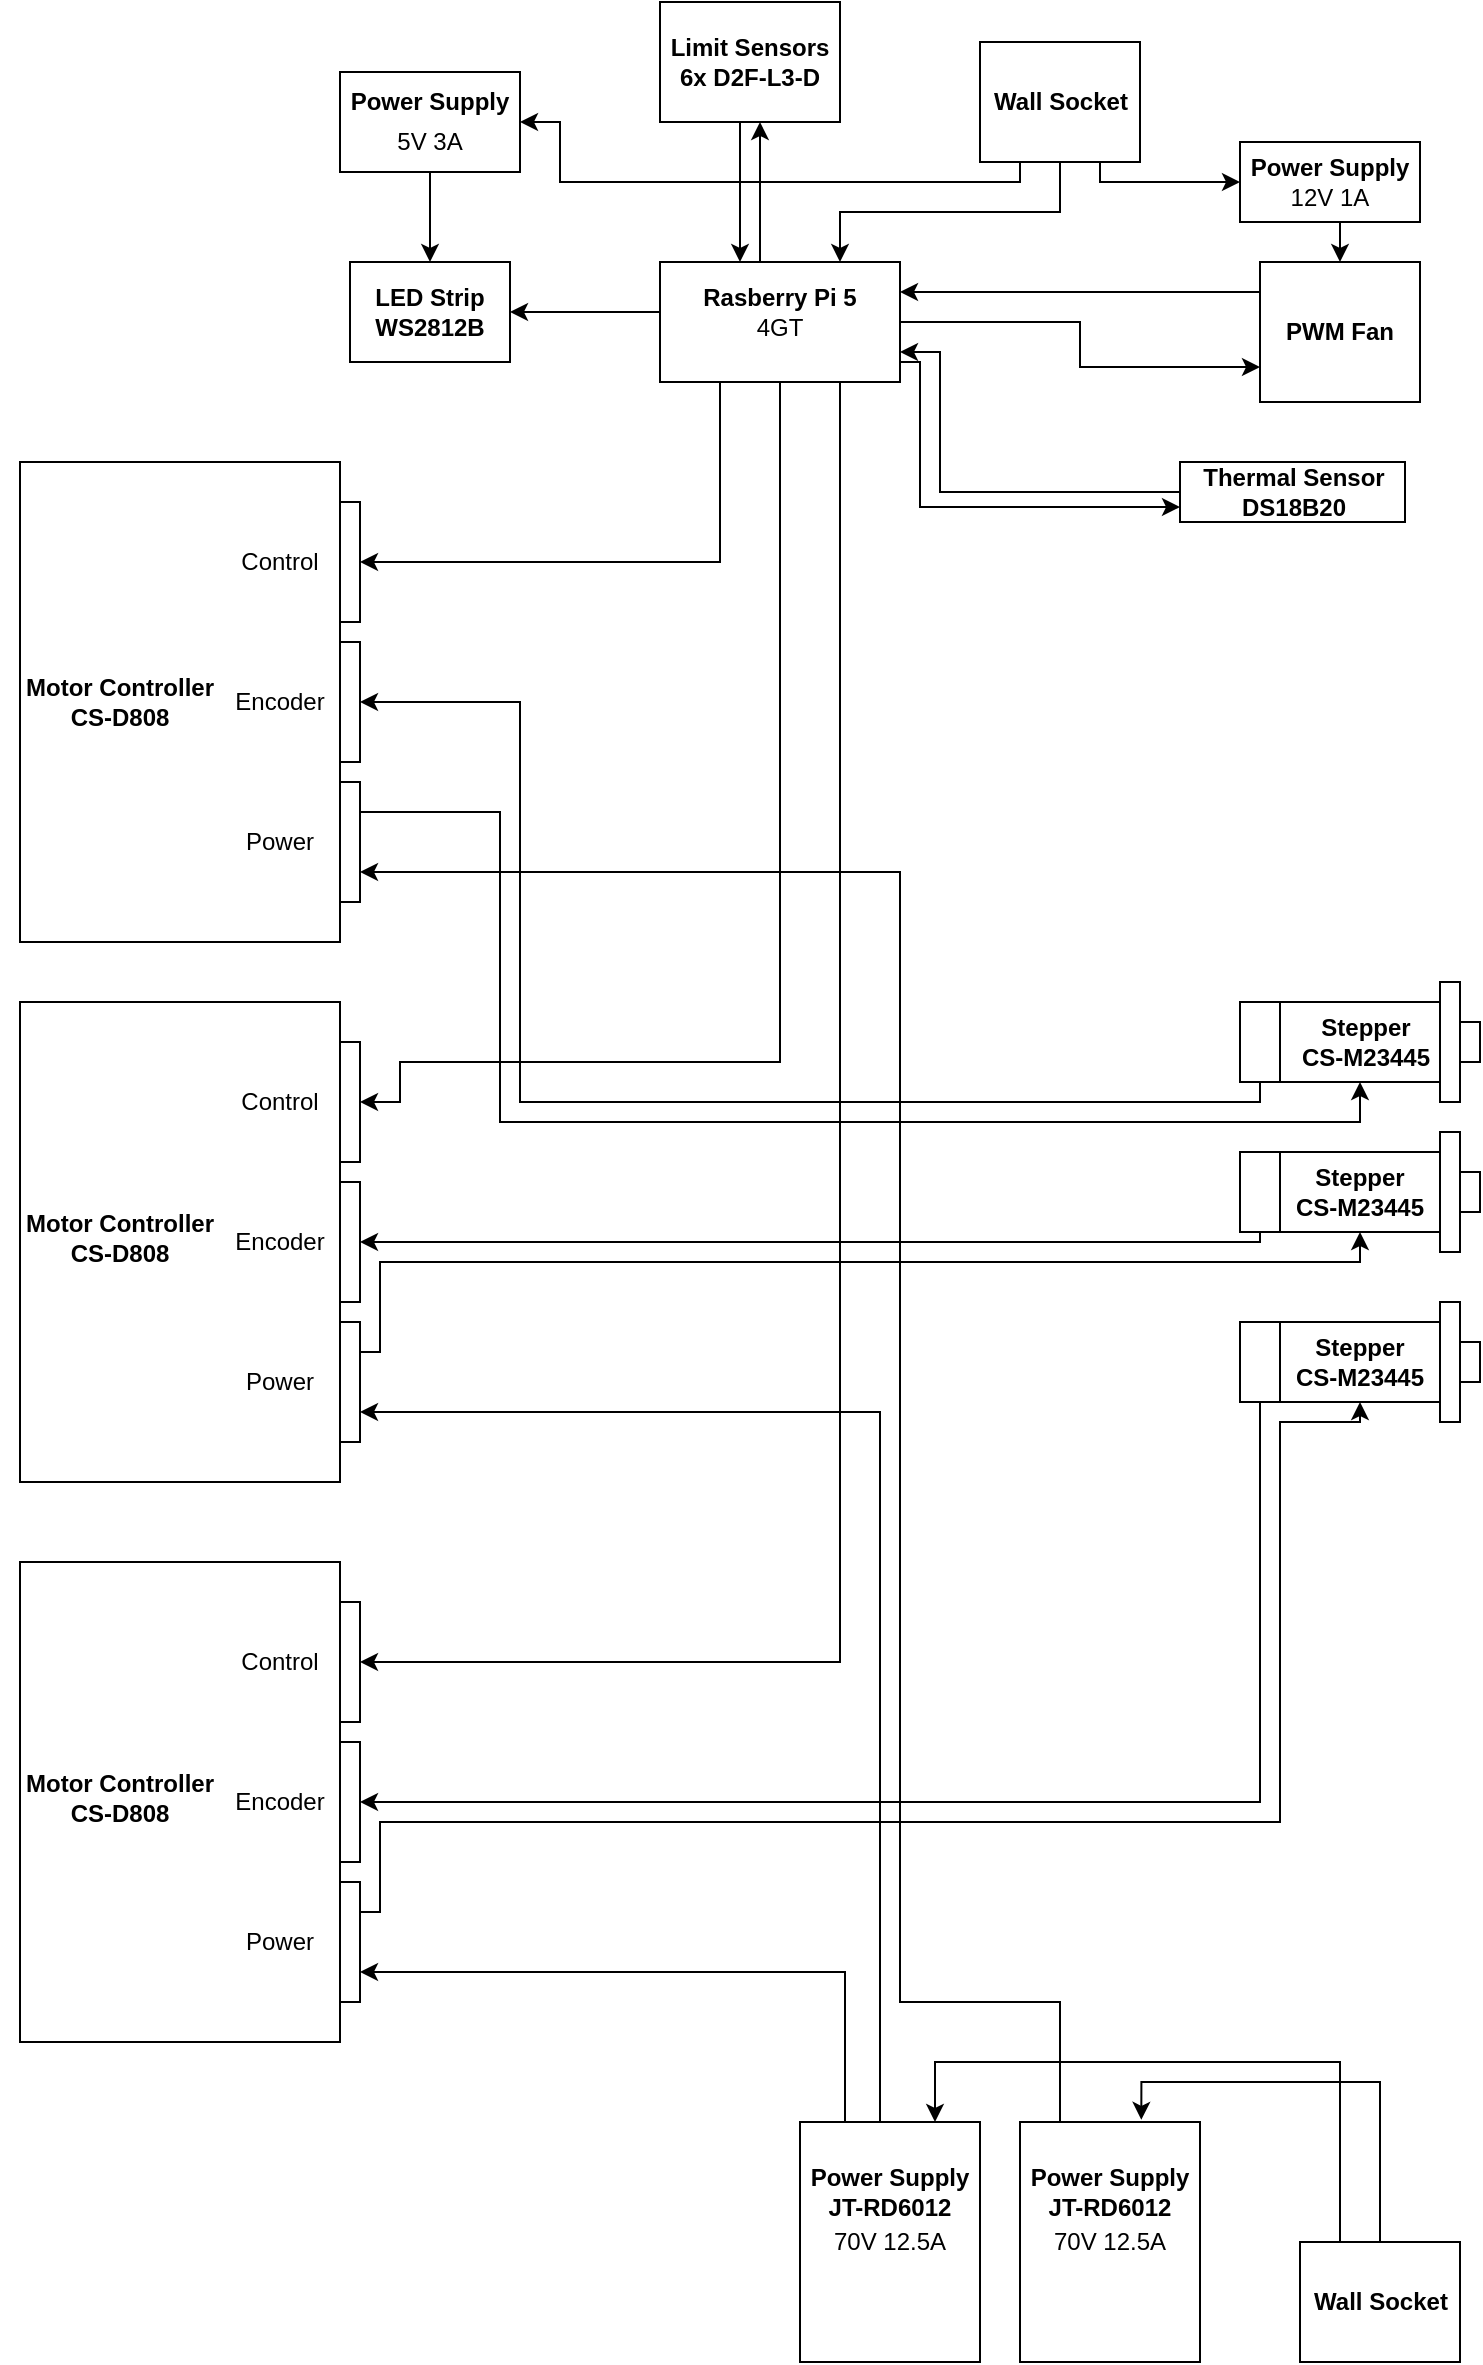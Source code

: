 <mxfile version="26.1.1">
  <diagram name="Sivu-1" id="e-fOtTailPTRln513IDr">
    <mxGraphModel dx="1789" dy="2367" grid="1" gridSize="10" guides="1" tooltips="1" connect="1" arrows="1" fold="1" page="1" pageScale="1" pageWidth="827" pageHeight="1169" math="0" shadow="0">
      <root>
        <mxCell id="0" />
        <mxCell id="1" parent="0" />
        <mxCell id="TySJbNBTFxAgqBWfPCnc-95" style="edgeStyle=orthogonalEdgeStyle;rounded=0;orthogonalLoop=1;jettySize=auto;html=1;exitX=0;exitY=0.5;exitDx=0;exitDy=0;entryX=1;entryY=0.75;entryDx=0;entryDy=0;" edge="1" parent="1" source="TySJbNBTFxAgqBWfPCnc-93" target="TySJbNBTFxAgqBWfPCnc-79">
          <mxGeometry relative="1" as="geometry">
            <Array as="points">
              <mxPoint x="540" y="225" />
              <mxPoint x="540" y="155" />
            </Array>
          </mxGeometry>
        </mxCell>
        <mxCell id="TySJbNBTFxAgqBWfPCnc-1" value="" style="rounded=0;whiteSpace=wrap;html=1;" vertex="1" parent="1">
          <mxGeometry x="80" y="210" width="160" height="240" as="geometry" />
        </mxCell>
        <mxCell id="TySJbNBTFxAgqBWfPCnc-14" style="edgeStyle=orthogonalEdgeStyle;rounded=0;orthogonalLoop=1;jettySize=auto;html=1;exitX=1;exitY=0.25;exitDx=0;exitDy=0;entryX=0.5;entryY=1;entryDx=0;entryDy=0;" edge="1" parent="1" source="TySJbNBTFxAgqBWfPCnc-2" target="TySJbNBTFxAgqBWfPCnc-11">
          <mxGeometry relative="1" as="geometry">
            <Array as="points">
              <mxPoint x="320" y="385" />
              <mxPoint x="320" y="540" />
              <mxPoint x="750" y="540" />
            </Array>
          </mxGeometry>
        </mxCell>
        <mxCell id="TySJbNBTFxAgqBWfPCnc-2" value="" style="rounded=0;whiteSpace=wrap;html=1;" vertex="1" parent="1">
          <mxGeometry x="240" y="370" width="10" height="60" as="geometry" />
        </mxCell>
        <mxCell id="TySJbNBTFxAgqBWfPCnc-3" value="" style="rounded=0;whiteSpace=wrap;html=1;" vertex="1" parent="1">
          <mxGeometry x="240" y="300" width="10" height="60" as="geometry" />
        </mxCell>
        <mxCell id="TySJbNBTFxAgqBWfPCnc-4" value="" style="rounded=0;whiteSpace=wrap;html=1;" vertex="1" parent="1">
          <mxGeometry x="240" y="230" width="10" height="60" as="geometry" />
        </mxCell>
        <mxCell id="TySJbNBTFxAgqBWfPCnc-5" value="Power" style="text;html=1;align=center;verticalAlign=middle;whiteSpace=wrap;rounded=0;" vertex="1" parent="1">
          <mxGeometry x="180" y="385" width="60" height="30" as="geometry" />
        </mxCell>
        <mxCell id="TySJbNBTFxAgqBWfPCnc-6" value="Encoder" style="text;html=1;align=center;verticalAlign=middle;whiteSpace=wrap;rounded=0;" vertex="1" parent="1">
          <mxGeometry x="180" y="315" width="60" height="30" as="geometry" />
        </mxCell>
        <mxCell id="TySJbNBTFxAgqBWfPCnc-7" value="Control" style="text;html=1;align=center;verticalAlign=middle;whiteSpace=wrap;rounded=0;" vertex="1" parent="1">
          <mxGeometry x="180" y="245" width="60" height="30" as="geometry" />
        </mxCell>
        <mxCell id="TySJbNBTFxAgqBWfPCnc-15" style="edgeStyle=orthogonalEdgeStyle;rounded=0;orthogonalLoop=1;jettySize=auto;html=1;exitX=0.5;exitY=1;exitDx=0;exitDy=0;entryX=1;entryY=0.5;entryDx=0;entryDy=0;" edge="1" parent="1" source="TySJbNBTFxAgqBWfPCnc-10" target="TySJbNBTFxAgqBWfPCnc-3">
          <mxGeometry relative="1" as="geometry">
            <Array as="points">
              <mxPoint x="700" y="530" />
              <mxPoint x="330" y="530" />
              <mxPoint x="330" y="330" />
            </Array>
          </mxGeometry>
        </mxCell>
        <mxCell id="TySJbNBTFxAgqBWfPCnc-10" value="" style="rounded=0;whiteSpace=wrap;html=1;" vertex="1" parent="1">
          <mxGeometry x="690" y="480" width="20" height="40" as="geometry" />
        </mxCell>
        <mxCell id="TySJbNBTFxAgqBWfPCnc-11" value="" style="rounded=0;whiteSpace=wrap;html=1;" vertex="1" parent="1">
          <mxGeometry x="710" y="480" width="80" height="40" as="geometry" />
        </mxCell>
        <mxCell id="TySJbNBTFxAgqBWfPCnc-12" value="" style="rounded=0;whiteSpace=wrap;html=1;" vertex="1" parent="1">
          <mxGeometry x="790" y="470" width="10" height="60" as="geometry" />
        </mxCell>
        <mxCell id="TySJbNBTFxAgqBWfPCnc-13" value="" style="rounded=0;whiteSpace=wrap;html=1;" vertex="1" parent="1">
          <mxGeometry x="800" y="490" width="10" height="20" as="geometry" />
        </mxCell>
        <mxCell id="TySJbNBTFxAgqBWfPCnc-34" value="" style="rounded=0;whiteSpace=wrap;html=1;" vertex="1" parent="1">
          <mxGeometry x="80" y="480" width="160" height="240" as="geometry" />
        </mxCell>
        <mxCell id="TySJbNBTFxAgqBWfPCnc-35" style="edgeStyle=orthogonalEdgeStyle;rounded=0;orthogonalLoop=1;jettySize=auto;html=1;exitX=1;exitY=0.25;exitDx=0;exitDy=0;entryX=0.5;entryY=1;entryDx=0;entryDy=0;" edge="1" parent="1" source="TySJbNBTFxAgqBWfPCnc-36" target="TySJbNBTFxAgqBWfPCnc-45">
          <mxGeometry relative="1" as="geometry">
            <Array as="points">
              <mxPoint x="260" y="655" />
              <mxPoint x="260" y="610" />
              <mxPoint x="750" y="610" />
            </Array>
          </mxGeometry>
        </mxCell>
        <mxCell id="TySJbNBTFxAgqBWfPCnc-36" value="" style="rounded=0;whiteSpace=wrap;html=1;" vertex="1" parent="1">
          <mxGeometry x="240" y="640" width="10" height="60" as="geometry" />
        </mxCell>
        <mxCell id="TySJbNBTFxAgqBWfPCnc-37" value="" style="rounded=0;whiteSpace=wrap;html=1;" vertex="1" parent="1">
          <mxGeometry x="240" y="570" width="10" height="60" as="geometry" />
        </mxCell>
        <mxCell id="TySJbNBTFxAgqBWfPCnc-38" value="" style="rounded=0;whiteSpace=wrap;html=1;" vertex="1" parent="1">
          <mxGeometry x="240" y="500" width="10" height="60" as="geometry" />
        </mxCell>
        <mxCell id="TySJbNBTFxAgqBWfPCnc-39" value="Power" style="text;html=1;align=center;verticalAlign=middle;whiteSpace=wrap;rounded=0;" vertex="1" parent="1">
          <mxGeometry x="180" y="655" width="60" height="30" as="geometry" />
        </mxCell>
        <mxCell id="TySJbNBTFxAgqBWfPCnc-40" value="Encoder" style="text;html=1;align=center;verticalAlign=middle;whiteSpace=wrap;rounded=0;" vertex="1" parent="1">
          <mxGeometry x="180" y="585" width="60" height="30" as="geometry" />
        </mxCell>
        <mxCell id="TySJbNBTFxAgqBWfPCnc-41" value="Control" style="text;html=1;align=center;verticalAlign=middle;whiteSpace=wrap;rounded=0;" vertex="1" parent="1">
          <mxGeometry x="180" y="515" width="60" height="30" as="geometry" />
        </mxCell>
        <mxCell id="TySJbNBTFxAgqBWfPCnc-43" style="edgeStyle=orthogonalEdgeStyle;rounded=0;orthogonalLoop=1;jettySize=auto;html=1;exitX=0.5;exitY=1;exitDx=0;exitDy=0;entryX=1;entryY=0.5;entryDx=0;entryDy=0;" edge="1" parent="1" source="TySJbNBTFxAgqBWfPCnc-44" target="TySJbNBTFxAgqBWfPCnc-37">
          <mxGeometry relative="1" as="geometry">
            <Array as="points">
              <mxPoint x="700" y="600" />
            </Array>
          </mxGeometry>
        </mxCell>
        <mxCell id="TySJbNBTFxAgqBWfPCnc-44" value="" style="rounded=0;whiteSpace=wrap;html=1;" vertex="1" parent="1">
          <mxGeometry x="690" y="555" width="20" height="40" as="geometry" />
        </mxCell>
        <mxCell id="TySJbNBTFxAgqBWfPCnc-45" value="" style="rounded=0;whiteSpace=wrap;html=1;" vertex="1" parent="1">
          <mxGeometry x="710" y="555" width="80" height="40" as="geometry" />
        </mxCell>
        <mxCell id="TySJbNBTFxAgqBWfPCnc-46" value="" style="rounded=0;whiteSpace=wrap;html=1;" vertex="1" parent="1">
          <mxGeometry x="790" y="545" width="10" height="60" as="geometry" />
        </mxCell>
        <mxCell id="TySJbNBTFxAgqBWfPCnc-47" value="" style="rounded=0;whiteSpace=wrap;html=1;" vertex="1" parent="1">
          <mxGeometry x="800" y="565" width="10" height="20" as="geometry" />
        </mxCell>
        <mxCell id="TySJbNBTFxAgqBWfPCnc-48" value="Stepper&lt;div&gt;CS-M23445&lt;/div&gt;" style="text;html=1;align=center;verticalAlign=middle;whiteSpace=wrap;rounded=0;fontStyle=1" vertex="1" parent="1">
          <mxGeometry x="710" y="560" width="80" height="30" as="geometry" />
        </mxCell>
        <mxCell id="TySJbNBTFxAgqBWfPCnc-49" value="" style="rounded=0;whiteSpace=wrap;html=1;" vertex="1" parent="1">
          <mxGeometry x="80" y="760" width="160" height="240" as="geometry" />
        </mxCell>
        <mxCell id="TySJbNBTFxAgqBWfPCnc-50" style="edgeStyle=orthogonalEdgeStyle;rounded=0;orthogonalLoop=1;jettySize=auto;html=1;exitX=1;exitY=0.25;exitDx=0;exitDy=0;entryX=0.5;entryY=1;entryDx=0;entryDy=0;" edge="1" parent="1" source="TySJbNBTFxAgqBWfPCnc-51" target="TySJbNBTFxAgqBWfPCnc-60">
          <mxGeometry relative="1" as="geometry">
            <Array as="points">
              <mxPoint x="260" y="935" />
              <mxPoint x="260" y="890" />
              <mxPoint x="710" y="890" />
              <mxPoint x="710" y="690" />
              <mxPoint x="750" y="690" />
            </Array>
          </mxGeometry>
        </mxCell>
        <mxCell id="TySJbNBTFxAgqBWfPCnc-51" value="" style="rounded=0;whiteSpace=wrap;html=1;" vertex="1" parent="1">
          <mxGeometry x="240" y="920" width="10" height="60" as="geometry" />
        </mxCell>
        <mxCell id="TySJbNBTFxAgqBWfPCnc-52" value="" style="rounded=0;whiteSpace=wrap;html=1;" vertex="1" parent="1">
          <mxGeometry x="240" y="850" width="10" height="60" as="geometry" />
        </mxCell>
        <mxCell id="TySJbNBTFxAgqBWfPCnc-53" value="" style="rounded=0;whiteSpace=wrap;html=1;" vertex="1" parent="1">
          <mxGeometry x="240" y="780" width="10" height="60" as="geometry" />
        </mxCell>
        <mxCell id="TySJbNBTFxAgqBWfPCnc-54" value="Power" style="text;html=1;align=center;verticalAlign=middle;whiteSpace=wrap;rounded=0;" vertex="1" parent="1">
          <mxGeometry x="180" y="935" width="60" height="30" as="geometry" />
        </mxCell>
        <mxCell id="TySJbNBTFxAgqBWfPCnc-55" value="Encoder" style="text;html=1;align=center;verticalAlign=middle;whiteSpace=wrap;rounded=0;" vertex="1" parent="1">
          <mxGeometry x="180" y="865" width="60" height="30" as="geometry" />
        </mxCell>
        <mxCell id="TySJbNBTFxAgqBWfPCnc-56" value="Control" style="text;html=1;align=center;verticalAlign=middle;whiteSpace=wrap;rounded=0;" vertex="1" parent="1">
          <mxGeometry x="180" y="795" width="60" height="30" as="geometry" />
        </mxCell>
        <mxCell id="TySJbNBTFxAgqBWfPCnc-57" value="&lt;b&gt;Motor Controller&lt;/b&gt;&lt;div&gt;&lt;b&gt;CS-D808&lt;/b&gt;&lt;/div&gt;" style="text;html=1;align=center;verticalAlign=middle;whiteSpace=wrap;rounded=0;rotation=0;" vertex="1" parent="1">
          <mxGeometry x="70" y="850" width="120" height="55" as="geometry" />
        </mxCell>
        <mxCell id="TySJbNBTFxAgqBWfPCnc-58" style="edgeStyle=orthogonalEdgeStyle;rounded=0;orthogonalLoop=1;jettySize=auto;html=1;exitX=0.5;exitY=1;exitDx=0;exitDy=0;entryX=1;entryY=0.5;entryDx=0;entryDy=0;" edge="1" parent="1" source="TySJbNBTFxAgqBWfPCnc-59" target="TySJbNBTFxAgqBWfPCnc-52">
          <mxGeometry relative="1" as="geometry">
            <Array as="points">
              <mxPoint x="700" y="880" />
            </Array>
          </mxGeometry>
        </mxCell>
        <mxCell id="TySJbNBTFxAgqBWfPCnc-59" value="" style="rounded=0;whiteSpace=wrap;html=1;" vertex="1" parent="1">
          <mxGeometry x="690" y="640" width="20" height="40" as="geometry" />
        </mxCell>
        <mxCell id="TySJbNBTFxAgqBWfPCnc-60" value="" style="rounded=0;whiteSpace=wrap;html=1;" vertex="1" parent="1">
          <mxGeometry x="710" y="640" width="80" height="40" as="geometry" />
        </mxCell>
        <mxCell id="TySJbNBTFxAgqBWfPCnc-61" value="" style="rounded=0;whiteSpace=wrap;html=1;" vertex="1" parent="1">
          <mxGeometry x="790" y="630" width="10" height="60" as="geometry" />
        </mxCell>
        <mxCell id="TySJbNBTFxAgqBWfPCnc-62" value="" style="rounded=0;whiteSpace=wrap;html=1;" vertex="1" parent="1">
          <mxGeometry x="800" y="650" width="10" height="20" as="geometry" />
        </mxCell>
        <mxCell id="TySJbNBTFxAgqBWfPCnc-70" style="edgeStyle=orthogonalEdgeStyle;rounded=0;orthogonalLoop=1;jettySize=auto;html=1;exitX=0.25;exitY=0;exitDx=0;exitDy=0;entryX=1;entryY=0.75;entryDx=0;entryDy=0;" edge="1" parent="1" source="TySJbNBTFxAgqBWfPCnc-64" target="TySJbNBTFxAgqBWfPCnc-51">
          <mxGeometry relative="1" as="geometry" />
        </mxCell>
        <mxCell id="TySJbNBTFxAgqBWfPCnc-71" style="edgeStyle=orthogonalEdgeStyle;rounded=0;orthogonalLoop=1;jettySize=auto;html=1;exitX=0.25;exitY=0;exitDx=0;exitDy=0;entryX=1;entryY=0.75;entryDx=0;entryDy=0;" edge="1" parent="1" source="TySJbNBTFxAgqBWfPCnc-64" target="TySJbNBTFxAgqBWfPCnc-36">
          <mxGeometry relative="1" as="geometry">
            <Array as="points">
              <mxPoint x="510" y="1040" />
              <mxPoint x="510" y="685" />
            </Array>
          </mxGeometry>
        </mxCell>
        <mxCell id="TySJbNBTFxAgqBWfPCnc-64" value="" style="rounded=0;whiteSpace=wrap;html=1;" vertex="1" parent="1">
          <mxGeometry x="470" y="1040" width="90" height="120" as="geometry" />
        </mxCell>
        <mxCell id="TySJbNBTFxAgqBWfPCnc-72" style="edgeStyle=orthogonalEdgeStyle;rounded=0;orthogonalLoop=1;jettySize=auto;html=1;exitX=0.25;exitY=0;exitDx=0;exitDy=0;entryX=1;entryY=0.75;entryDx=0;entryDy=0;" edge="1" parent="1" source="TySJbNBTFxAgqBWfPCnc-65" target="TySJbNBTFxAgqBWfPCnc-2">
          <mxGeometry relative="1" as="geometry">
            <Array as="points">
              <mxPoint x="600" y="980" />
              <mxPoint x="520" y="980" />
              <mxPoint x="520" y="415" />
            </Array>
          </mxGeometry>
        </mxCell>
        <mxCell id="TySJbNBTFxAgqBWfPCnc-65" value="" style="rounded=0;whiteSpace=wrap;html=1;" vertex="1" parent="1">
          <mxGeometry x="580" y="1040" width="90" height="120" as="geometry" />
        </mxCell>
        <mxCell id="TySJbNBTFxAgqBWfPCnc-66" value="Power Supply&lt;div&gt;JT-RD6012&lt;/div&gt;" style="text;html=1;align=center;verticalAlign=middle;whiteSpace=wrap;rounded=0;fontStyle=1" vertex="1" parent="1">
          <mxGeometry x="465" y="1060" width="100" height="30" as="geometry" />
        </mxCell>
        <mxCell id="TySJbNBTFxAgqBWfPCnc-67" value="70V 12.5A" style="text;html=1;align=center;verticalAlign=middle;whiteSpace=wrap;rounded=0;" vertex="1" parent="1">
          <mxGeometry x="485" y="1085" width="60" height="30" as="geometry" />
        </mxCell>
        <mxCell id="TySJbNBTFxAgqBWfPCnc-69" value="70V 12.5A" style="text;html=1;align=center;verticalAlign=middle;whiteSpace=wrap;rounded=0;" vertex="1" parent="1">
          <mxGeometry x="595" y="1085" width="60" height="30" as="geometry" />
        </mxCell>
        <mxCell id="TySJbNBTFxAgqBWfPCnc-76" style="edgeStyle=orthogonalEdgeStyle;rounded=0;orthogonalLoop=1;jettySize=auto;html=1;exitX=0.25;exitY=0;exitDx=0;exitDy=0;entryX=0.75;entryY=0;entryDx=0;entryDy=0;" edge="1" parent="1" source="TySJbNBTFxAgqBWfPCnc-73" target="TySJbNBTFxAgqBWfPCnc-64">
          <mxGeometry relative="1" as="geometry">
            <Array as="points">
              <mxPoint x="740" y="1010" />
              <mxPoint x="538" y="1010" />
            </Array>
          </mxGeometry>
        </mxCell>
        <mxCell id="TySJbNBTFxAgqBWfPCnc-77" style="edgeStyle=orthogonalEdgeStyle;rounded=0;orthogonalLoop=1;jettySize=auto;html=1;exitX=0.75;exitY=0;exitDx=0;exitDy=0;entryX=0.674;entryY=-0.009;entryDx=0;entryDy=0;entryPerimeter=0;" edge="1" parent="1" source="TySJbNBTFxAgqBWfPCnc-73" target="TySJbNBTFxAgqBWfPCnc-65">
          <mxGeometry relative="1" as="geometry">
            <Array as="points">
              <mxPoint x="760" y="1100" />
              <mxPoint x="760" y="1020" />
              <mxPoint x="641" y="1020" />
            </Array>
          </mxGeometry>
        </mxCell>
        <mxCell id="TySJbNBTFxAgqBWfPCnc-73" value="" style="rounded=0;whiteSpace=wrap;html=1;" vertex="1" parent="1">
          <mxGeometry x="720" y="1100" width="80" height="60" as="geometry" />
        </mxCell>
        <mxCell id="TySJbNBTFxAgqBWfPCnc-74" value="Wall Socket" style="text;html=1;align=center;verticalAlign=middle;whiteSpace=wrap;rounded=0;fontStyle=1" vertex="1" parent="1">
          <mxGeometry x="722.5" y="1115" width="75" height="30" as="geometry" />
        </mxCell>
        <mxCell id="TySJbNBTFxAgqBWfPCnc-81" style="edgeStyle=orthogonalEdgeStyle;rounded=0;orthogonalLoop=1;jettySize=auto;html=1;exitX=0.25;exitY=1;exitDx=0;exitDy=0;entryX=1;entryY=0.5;entryDx=0;entryDy=0;" edge="1" parent="1" source="TySJbNBTFxAgqBWfPCnc-79" target="TySJbNBTFxAgqBWfPCnc-4">
          <mxGeometry relative="1" as="geometry" />
        </mxCell>
        <mxCell id="TySJbNBTFxAgqBWfPCnc-82" style="edgeStyle=orthogonalEdgeStyle;rounded=0;orthogonalLoop=1;jettySize=auto;html=1;exitX=0.5;exitY=1;exitDx=0;exitDy=0;entryX=1;entryY=0.5;entryDx=0;entryDy=0;" edge="1" parent="1" source="TySJbNBTFxAgqBWfPCnc-79" target="TySJbNBTFxAgqBWfPCnc-38">
          <mxGeometry relative="1" as="geometry">
            <Array as="points">
              <mxPoint x="460" y="510" />
              <mxPoint x="270" y="510" />
              <mxPoint x="270" y="530" />
            </Array>
          </mxGeometry>
        </mxCell>
        <mxCell id="TySJbNBTFxAgqBWfPCnc-83" style="edgeStyle=orthogonalEdgeStyle;rounded=0;orthogonalLoop=1;jettySize=auto;html=1;exitX=0.75;exitY=1;exitDx=0;exitDy=0;entryX=1;entryY=0.5;entryDx=0;entryDy=0;" edge="1" parent="1" source="TySJbNBTFxAgqBWfPCnc-79" target="TySJbNBTFxAgqBWfPCnc-53">
          <mxGeometry relative="1" as="geometry" />
        </mxCell>
        <mxCell id="TySJbNBTFxAgqBWfPCnc-98" style="edgeStyle=orthogonalEdgeStyle;rounded=0;orthogonalLoop=1;jettySize=auto;html=1;exitX=1;exitY=0.75;exitDx=0;exitDy=0;entryX=0;entryY=0.75;entryDx=0;entryDy=0;" edge="1" parent="1" source="TySJbNBTFxAgqBWfPCnc-79" target="TySJbNBTFxAgqBWfPCnc-93">
          <mxGeometry relative="1" as="geometry">
            <Array as="points">
              <mxPoint x="520" y="160" />
              <mxPoint x="530" y="160" />
              <mxPoint x="530" y="233" />
            </Array>
          </mxGeometry>
        </mxCell>
        <mxCell id="TySJbNBTFxAgqBWfPCnc-107" style="edgeStyle=orthogonalEdgeStyle;rounded=0;orthogonalLoop=1;jettySize=auto;html=1;exitX=0;exitY=0.5;exitDx=0;exitDy=0;entryX=1;entryY=0.5;entryDx=0;entryDy=0;" edge="1" parent="1" source="TySJbNBTFxAgqBWfPCnc-79" target="TySJbNBTFxAgqBWfPCnc-104">
          <mxGeometry relative="1" as="geometry">
            <Array as="points">
              <mxPoint x="400" y="135" />
            </Array>
          </mxGeometry>
        </mxCell>
        <mxCell id="TySJbNBTFxAgqBWfPCnc-120" style="edgeStyle=orthogonalEdgeStyle;rounded=0;orthogonalLoop=1;jettySize=auto;html=1;exitX=1;exitY=0.5;exitDx=0;exitDy=0;entryX=0;entryY=0.75;entryDx=0;entryDy=0;" edge="1" parent="1" source="TySJbNBTFxAgqBWfPCnc-79" target="TySJbNBTFxAgqBWfPCnc-84">
          <mxGeometry relative="1" as="geometry" />
        </mxCell>
        <mxCell id="TySJbNBTFxAgqBWfPCnc-79" value="" style="rounded=0;whiteSpace=wrap;html=1;" vertex="1" parent="1">
          <mxGeometry x="400" y="110" width="120" height="60" as="geometry" />
        </mxCell>
        <mxCell id="TySJbNBTFxAgqBWfPCnc-80" value="&lt;b&gt;Rasberry Pi 5&lt;/b&gt;&lt;div&gt;4GT&lt;/div&gt;" style="text;html=1;align=center;verticalAlign=middle;whiteSpace=wrap;rounded=0;" vertex="1" parent="1">
          <mxGeometry x="415" y="120" width="90" height="30" as="geometry" />
        </mxCell>
        <mxCell id="TySJbNBTFxAgqBWfPCnc-90" style="edgeStyle=orthogonalEdgeStyle;rounded=0;orthogonalLoop=1;jettySize=auto;html=1;exitX=0.5;exitY=1;exitDx=0;exitDy=0;entryX=0.75;entryY=0;entryDx=0;entryDy=0;" edge="1" parent="1" source="TySJbNBTFxAgqBWfPCnc-88" target="TySJbNBTFxAgqBWfPCnc-79">
          <mxGeometry relative="1" as="geometry" />
        </mxCell>
        <mxCell id="TySJbNBTFxAgqBWfPCnc-108" style="edgeStyle=orthogonalEdgeStyle;rounded=0;orthogonalLoop=1;jettySize=auto;html=1;exitX=0.25;exitY=1;exitDx=0;exitDy=0;entryX=1;entryY=0.5;entryDx=0;entryDy=0;" edge="1" parent="1" source="TySJbNBTFxAgqBWfPCnc-88" target="TySJbNBTFxAgqBWfPCnc-101">
          <mxGeometry relative="1" as="geometry">
            <Array as="points">
              <mxPoint x="580" y="70" />
              <mxPoint x="350" y="70" />
              <mxPoint x="350" y="40" />
            </Array>
          </mxGeometry>
        </mxCell>
        <mxCell id="TySJbNBTFxAgqBWfPCnc-123" style="edgeStyle=orthogonalEdgeStyle;rounded=0;orthogonalLoop=1;jettySize=auto;html=1;exitX=0.75;exitY=1;exitDx=0;exitDy=0;entryX=0;entryY=0.5;entryDx=0;entryDy=0;" edge="1" parent="1" source="TySJbNBTFxAgqBWfPCnc-88" target="TySJbNBTFxAgqBWfPCnc-122">
          <mxGeometry relative="1" as="geometry">
            <Array as="points">
              <mxPoint x="620" y="70" />
            </Array>
          </mxGeometry>
        </mxCell>
        <mxCell id="TySJbNBTFxAgqBWfPCnc-88" value="" style="rounded=0;whiteSpace=wrap;html=1;" vertex="1" parent="1">
          <mxGeometry x="560" width="80" height="60" as="geometry" />
        </mxCell>
        <mxCell id="TySJbNBTFxAgqBWfPCnc-89" value="Wall Socket" style="text;html=1;align=center;verticalAlign=middle;whiteSpace=wrap;rounded=0;fontStyle=1" vertex="1" parent="1">
          <mxGeometry x="562.5" y="15" width="75" height="30" as="geometry" />
        </mxCell>
        <mxCell id="TySJbNBTFxAgqBWfPCnc-97" style="edgeStyle=orthogonalEdgeStyle;rounded=0;orthogonalLoop=1;jettySize=auto;html=1;" edge="1" parent="1" source="TySJbNBTFxAgqBWfPCnc-96">
          <mxGeometry relative="1" as="geometry">
            <mxPoint x="440" y="110" as="targetPoint" />
            <Array as="points">
              <mxPoint x="440" y="110" />
            </Array>
          </mxGeometry>
        </mxCell>
        <mxCell id="TySJbNBTFxAgqBWfPCnc-96" value="&lt;div&gt;Limit Sensors&lt;/div&gt;6x D2F-L3-D" style="rounded=0;whiteSpace=wrap;html=1;fontStyle=1" vertex="1" parent="1">
          <mxGeometry x="400" y="-20" width="90" height="60" as="geometry" />
        </mxCell>
        <mxCell id="TySJbNBTFxAgqBWfPCnc-100" style="edgeStyle=orthogonalEdgeStyle;rounded=0;orthogonalLoop=1;jettySize=auto;html=1;exitX=0.5;exitY=0;exitDx=0;exitDy=0;" edge="1" parent="1" source="TySJbNBTFxAgqBWfPCnc-79">
          <mxGeometry relative="1" as="geometry">
            <mxPoint x="450" y="40" as="targetPoint" />
            <Array as="points">
              <mxPoint x="450" y="110" />
            </Array>
          </mxGeometry>
        </mxCell>
        <mxCell id="TySJbNBTFxAgqBWfPCnc-105" style="edgeStyle=orthogonalEdgeStyle;rounded=0;orthogonalLoop=1;jettySize=auto;html=1;entryX=0.5;entryY=0;entryDx=0;entryDy=0;" edge="1" parent="1" source="TySJbNBTFxAgqBWfPCnc-101" target="TySJbNBTFxAgqBWfPCnc-104">
          <mxGeometry relative="1" as="geometry" />
        </mxCell>
        <mxCell id="TySJbNBTFxAgqBWfPCnc-101" value="" style="rounded=0;whiteSpace=wrap;html=1;" vertex="1" parent="1">
          <mxGeometry x="240" y="15" width="90" height="50" as="geometry" />
        </mxCell>
        <mxCell id="TySJbNBTFxAgqBWfPCnc-102" value="Power Supply" style="text;html=1;align=center;verticalAlign=middle;whiteSpace=wrap;rounded=0;fontStyle=1" vertex="1" parent="1">
          <mxGeometry x="240" y="15" width="90" height="30" as="geometry" />
        </mxCell>
        <mxCell id="TySJbNBTFxAgqBWfPCnc-103" value="5V 3A" style="text;html=1;align=center;verticalAlign=middle;whiteSpace=wrap;rounded=0;" vertex="1" parent="1">
          <mxGeometry x="255" y="35" width="60" height="30" as="geometry" />
        </mxCell>
        <mxCell id="TySJbNBTFxAgqBWfPCnc-104" value="&lt;div&gt;&lt;b&gt;LED Strip&lt;/b&gt;&lt;/div&gt;&lt;b&gt;WS2812B&lt;/b&gt;" style="rounded=0;whiteSpace=wrap;html=1;" vertex="1" parent="1">
          <mxGeometry x="245" y="110" width="80" height="50" as="geometry" />
        </mxCell>
        <mxCell id="TySJbNBTFxAgqBWfPCnc-110" value="&lt;b&gt;Motor Controller&lt;/b&gt;&lt;div&gt;&lt;b&gt;CS-D808&lt;/b&gt;&lt;/div&gt;" style="text;html=1;align=center;verticalAlign=middle;whiteSpace=wrap;rounded=0;rotation=0;" vertex="1" parent="1">
          <mxGeometry x="70" y="570" width="120" height="55" as="geometry" />
        </mxCell>
        <mxCell id="TySJbNBTFxAgqBWfPCnc-111" value="&lt;b&gt;Motor Controller&lt;/b&gt;&lt;div&gt;&lt;b&gt;CS-D808&lt;/b&gt;&lt;/div&gt;" style="text;html=1;align=center;verticalAlign=middle;whiteSpace=wrap;rounded=0;rotation=0;" vertex="1" parent="1">
          <mxGeometry x="70" y="302.5" width="120" height="55" as="geometry" />
        </mxCell>
        <mxCell id="TySJbNBTFxAgqBWfPCnc-112" value="Stepper&lt;div&gt;CS-M23445&lt;/div&gt;" style="text;html=1;align=center;verticalAlign=middle;whiteSpace=wrap;rounded=0;fontStyle=1" vertex="1" parent="1">
          <mxGeometry x="710" y="645" width="80" height="30" as="geometry" />
        </mxCell>
        <mxCell id="TySJbNBTFxAgqBWfPCnc-113" value="Stepper&lt;div&gt;CS-M23445&lt;/div&gt;" style="text;html=1;align=center;verticalAlign=middle;whiteSpace=wrap;rounded=0;fontStyle=1" vertex="1" parent="1">
          <mxGeometry x="712.5" y="485" width="80" height="30" as="geometry" />
        </mxCell>
        <mxCell id="TySJbNBTFxAgqBWfPCnc-114" value="Power Supply&lt;div&gt;JT-RD6012&lt;/div&gt;" style="text;html=1;align=center;verticalAlign=middle;whiteSpace=wrap;rounded=0;fontStyle=1" vertex="1" parent="1">
          <mxGeometry x="575" y="1060" width="100" height="30" as="geometry" />
        </mxCell>
        <mxCell id="TySJbNBTFxAgqBWfPCnc-118" value="" style="group" vertex="1" connectable="0" parent="1">
          <mxGeometry x="660" y="210" width="112.5" height="30" as="geometry" />
        </mxCell>
        <mxCell id="TySJbNBTFxAgqBWfPCnc-93" value="" style="rounded=0;whiteSpace=wrap;html=1;" vertex="1" parent="TySJbNBTFxAgqBWfPCnc-118">
          <mxGeometry width="112.5" height="30" as="geometry" />
        </mxCell>
        <mxCell id="TySJbNBTFxAgqBWfPCnc-92" value="Thermal Sensor&lt;div&gt;DS18B20&lt;/div&gt;" style="text;html=1;align=center;verticalAlign=middle;whiteSpace=wrap;rounded=0;fontStyle=1" vertex="1" parent="TySJbNBTFxAgqBWfPCnc-118">
          <mxGeometry x="7.5" width="97.5" height="30" as="geometry" />
        </mxCell>
        <mxCell id="TySJbNBTFxAgqBWfPCnc-119" value="" style="group" vertex="1" connectable="0" parent="1">
          <mxGeometry x="700" y="110" width="80" height="70" as="geometry" />
        </mxCell>
        <mxCell id="TySJbNBTFxAgqBWfPCnc-84" value="" style="rounded=0;whiteSpace=wrap;html=1;" vertex="1" parent="TySJbNBTFxAgqBWfPCnc-119">
          <mxGeometry width="80" height="70" as="geometry" />
        </mxCell>
        <mxCell id="TySJbNBTFxAgqBWfPCnc-85" value="PWM Fan" style="text;html=1;align=center;verticalAlign=middle;whiteSpace=wrap;rounded=0;fontStyle=1" vertex="1" parent="TySJbNBTFxAgqBWfPCnc-119">
          <mxGeometry x="10" y="10" width="60" height="50" as="geometry" />
        </mxCell>
        <mxCell id="TySJbNBTFxAgqBWfPCnc-121" style="edgeStyle=orthogonalEdgeStyle;rounded=0;orthogonalLoop=1;jettySize=auto;html=1;exitX=0;exitY=0.25;exitDx=0;exitDy=0;entryX=1;entryY=0.25;entryDx=0;entryDy=0;" edge="1" parent="1" source="TySJbNBTFxAgqBWfPCnc-84" target="TySJbNBTFxAgqBWfPCnc-79">
          <mxGeometry relative="1" as="geometry">
            <Array as="points">
              <mxPoint x="700" y="125" />
            </Array>
          </mxGeometry>
        </mxCell>
        <mxCell id="TySJbNBTFxAgqBWfPCnc-124" style="edgeStyle=orthogonalEdgeStyle;rounded=0;orthogonalLoop=1;jettySize=auto;html=1;exitX=0.5;exitY=1;exitDx=0;exitDy=0;entryX=0.5;entryY=0;entryDx=0;entryDy=0;" edge="1" parent="1" source="TySJbNBTFxAgqBWfPCnc-122" target="TySJbNBTFxAgqBWfPCnc-84">
          <mxGeometry relative="1" as="geometry" />
        </mxCell>
        <mxCell id="TySJbNBTFxAgqBWfPCnc-122" value="&lt;b&gt;Power Supply&lt;/b&gt;&lt;div&gt;12V 1A&lt;/div&gt;" style="rounded=0;whiteSpace=wrap;html=1;" vertex="1" parent="1">
          <mxGeometry x="690" y="50" width="90" height="40" as="geometry" />
        </mxCell>
      </root>
    </mxGraphModel>
  </diagram>
</mxfile>
